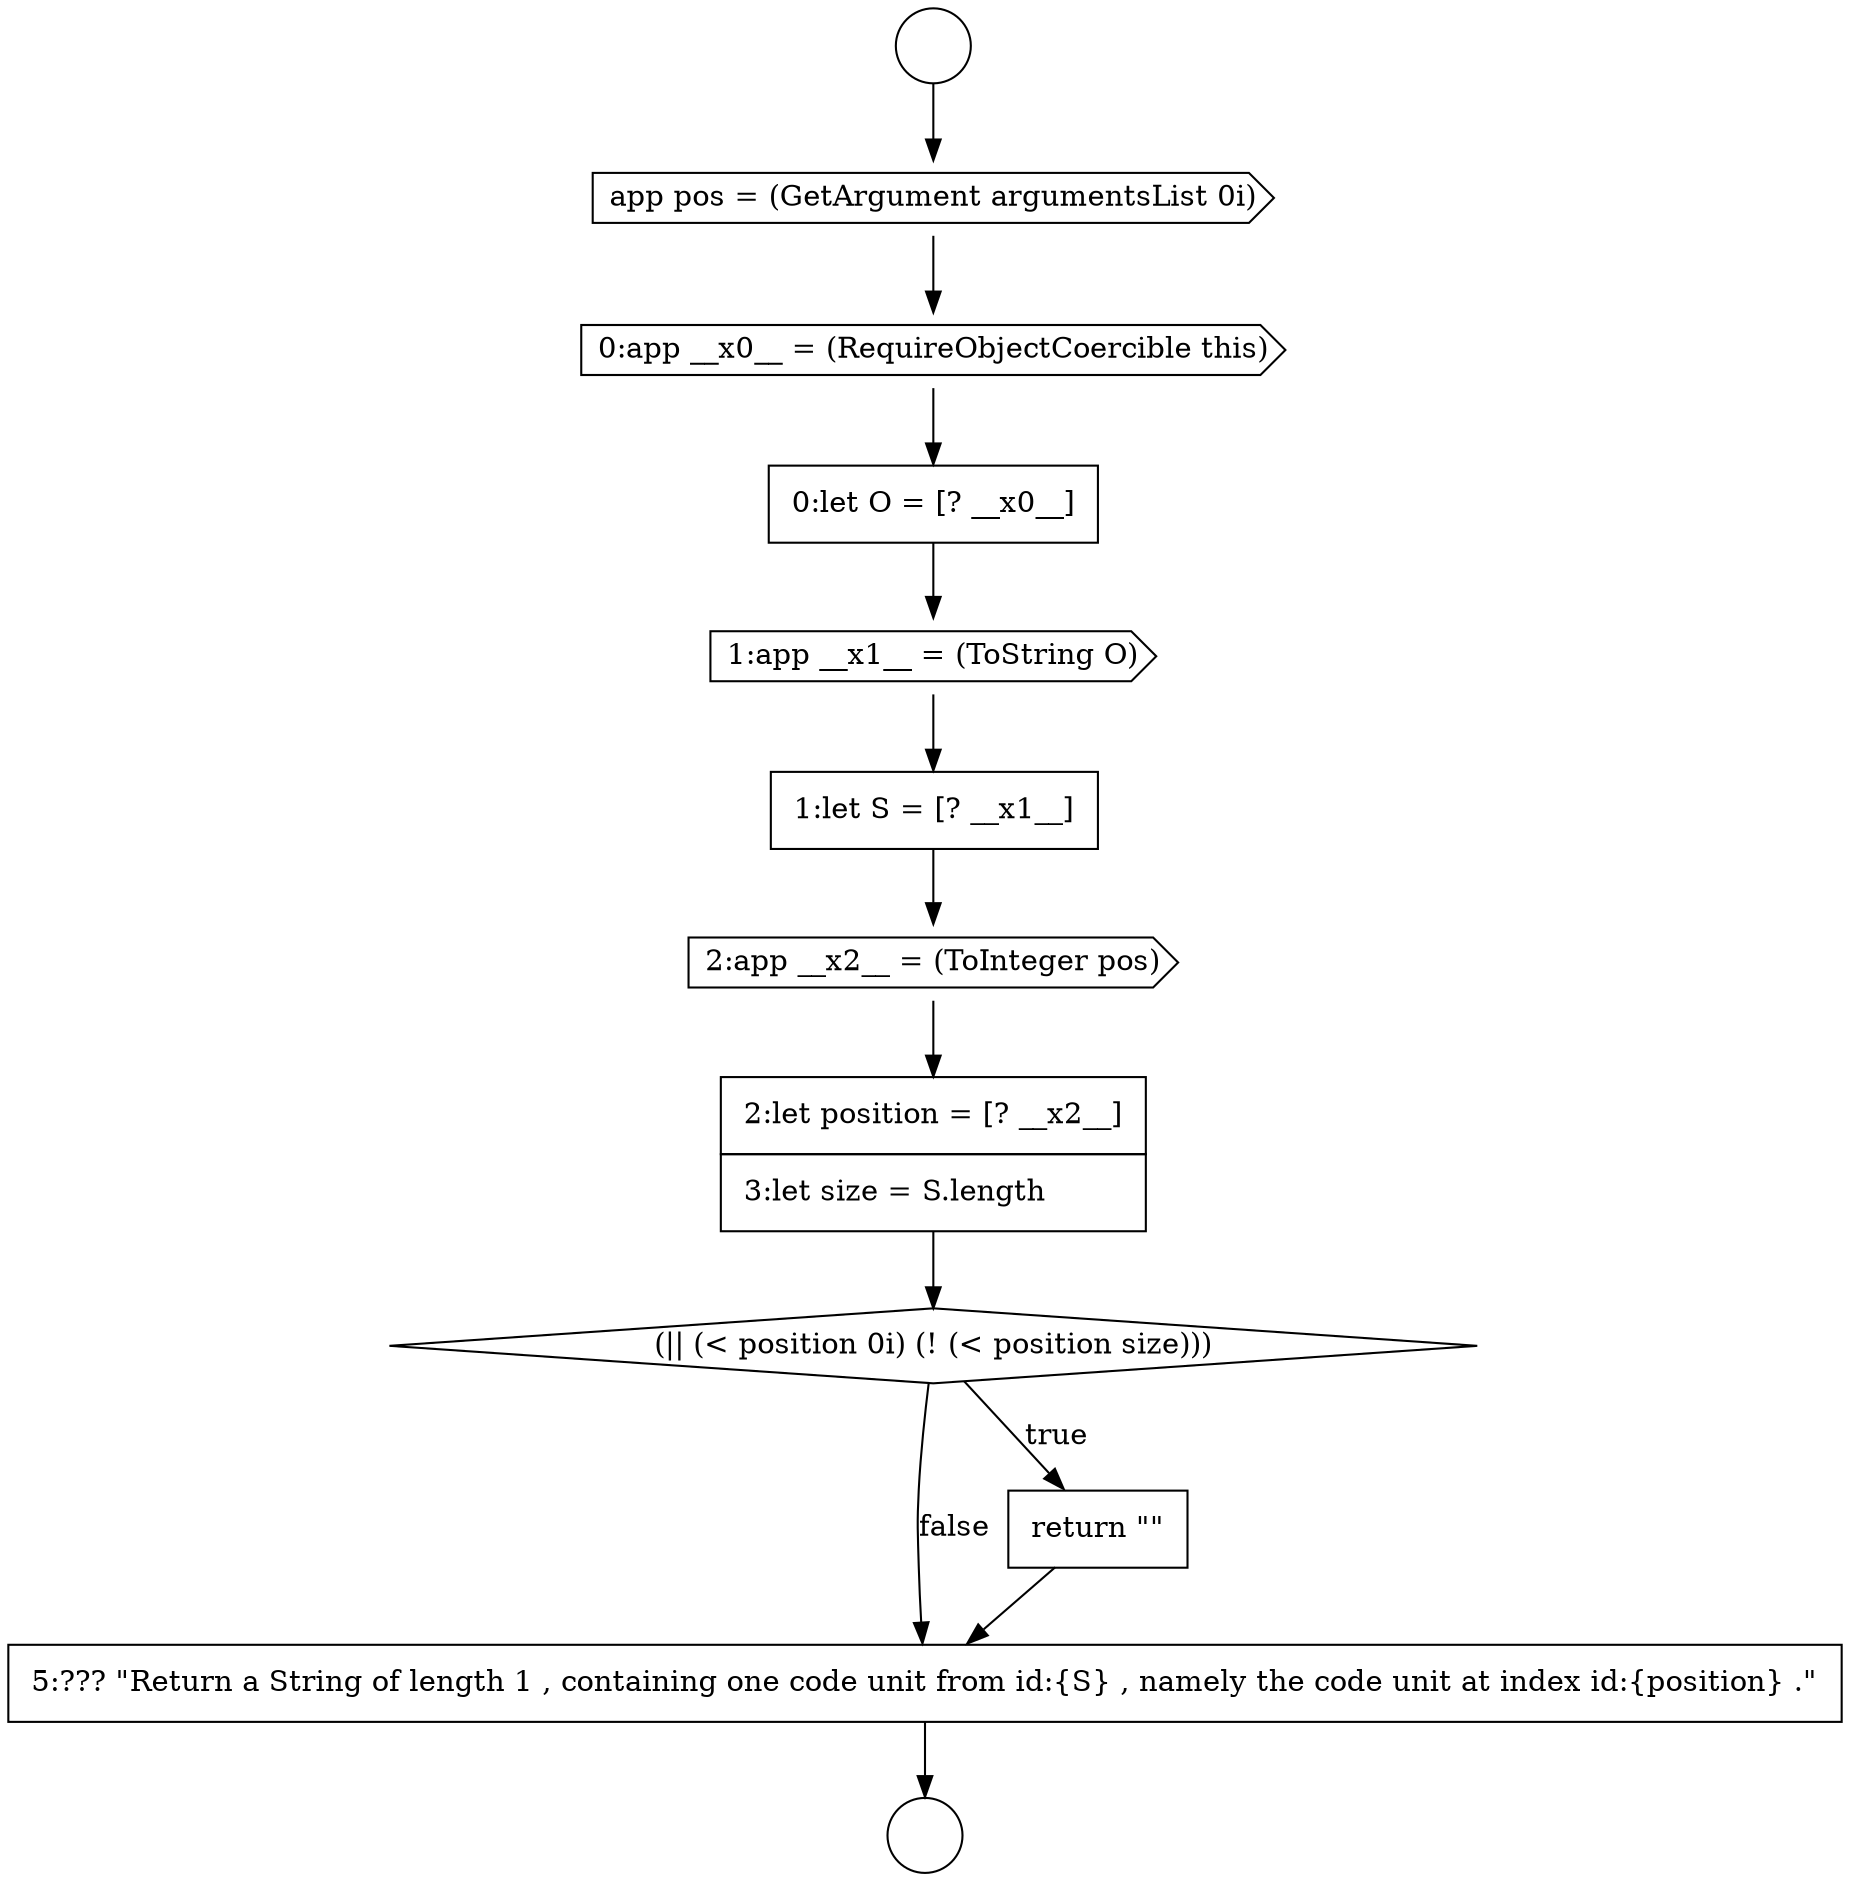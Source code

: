 digraph {
  node11834 [shape=cds, label=<<font color="black">app pos = (GetArgument argumentsList 0i)</font>> color="black" fillcolor="white" style=filled]
  node11838 [shape=none, margin=0, label=<<font color="black">
    <table border="0" cellborder="1" cellspacing="0" cellpadding="10">
      <tr><td align="left">1:let S = [? __x1__]</td></tr>
    </table>
  </font>> color="black" fillcolor="white" style=filled]
  node11833 [shape=circle label=" " color="black" fillcolor="white" style=filled]
  node11837 [shape=cds, label=<<font color="black">1:app __x1__ = (ToString O)</font>> color="black" fillcolor="white" style=filled]
  node11836 [shape=none, margin=0, label=<<font color="black">
    <table border="0" cellborder="1" cellspacing="0" cellpadding="10">
      <tr><td align="left">0:let O = [? __x0__]</td></tr>
    </table>
  </font>> color="black" fillcolor="white" style=filled]
  node11841 [shape=diamond, label=<<font color="black">(|| (&lt; position 0i) (! (&lt; position size)))</font>> color="black" fillcolor="white" style=filled]
  node11835 [shape=cds, label=<<font color="black">0:app __x0__ = (RequireObjectCoercible this)</font>> color="black" fillcolor="white" style=filled]
  node11832 [shape=circle label=" " color="black" fillcolor="white" style=filled]
  node11843 [shape=none, margin=0, label=<<font color="black">
    <table border="0" cellborder="1" cellspacing="0" cellpadding="10">
      <tr><td align="left">5:??? &quot;Return a String of length 1 , containing one code unit from id:{S} , namely the code unit at index id:{position} .&quot;</td></tr>
    </table>
  </font>> color="black" fillcolor="white" style=filled]
  node11839 [shape=cds, label=<<font color="black">2:app __x2__ = (ToInteger pos)</font>> color="black" fillcolor="white" style=filled]
  node11842 [shape=none, margin=0, label=<<font color="black">
    <table border="0" cellborder="1" cellspacing="0" cellpadding="10">
      <tr><td align="left">return &quot;&quot;</td></tr>
    </table>
  </font>> color="black" fillcolor="white" style=filled]
  node11840 [shape=none, margin=0, label=<<font color="black">
    <table border="0" cellborder="1" cellspacing="0" cellpadding="10">
      <tr><td align="left">2:let position = [? __x2__]</td></tr>
      <tr><td align="left">3:let size = S.length</td></tr>
    </table>
  </font>> color="black" fillcolor="white" style=filled]
  node11836 -> node11837 [ color="black"]
  node11837 -> node11838 [ color="black"]
  node11839 -> node11840 [ color="black"]
  node11843 -> node11833 [ color="black"]
  node11840 -> node11841 [ color="black"]
  node11838 -> node11839 [ color="black"]
  node11832 -> node11834 [ color="black"]
  node11834 -> node11835 [ color="black"]
  node11835 -> node11836 [ color="black"]
  node11841 -> node11842 [label=<<font color="black">true</font>> color="black"]
  node11841 -> node11843 [label=<<font color="black">false</font>> color="black"]
  node11842 -> node11843 [ color="black"]
}
